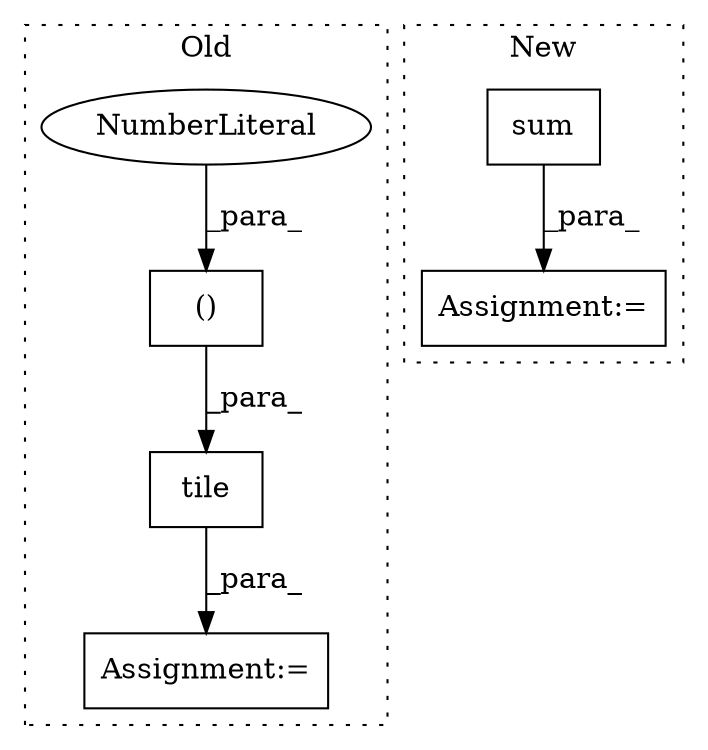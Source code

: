 digraph G {
subgraph cluster0 {
1 [label="tile" a="32" s="21144,21241" l="5,2" shape="box"];
3 [label="()" a="106" s="21217" l="24" shape="box"];
4 [label="NumberLiteral" a="34" s="21217" l="1" shape="ellipse"];
6 [label="Assignment:=" a="7" s="21385" l="1" shape="box"];
label = "Old";
style="dotted";
}
subgraph cluster1 {
2 [label="sum" a="32" s="20849,20854" l="4,1" shape="box"];
5 [label="Assignment:=" a="7" s="21018" l="1" shape="box"];
label = "New";
style="dotted";
}
1 -> 6 [label="_para_"];
2 -> 5 [label="_para_"];
3 -> 1 [label="_para_"];
4 -> 3 [label="_para_"];
}